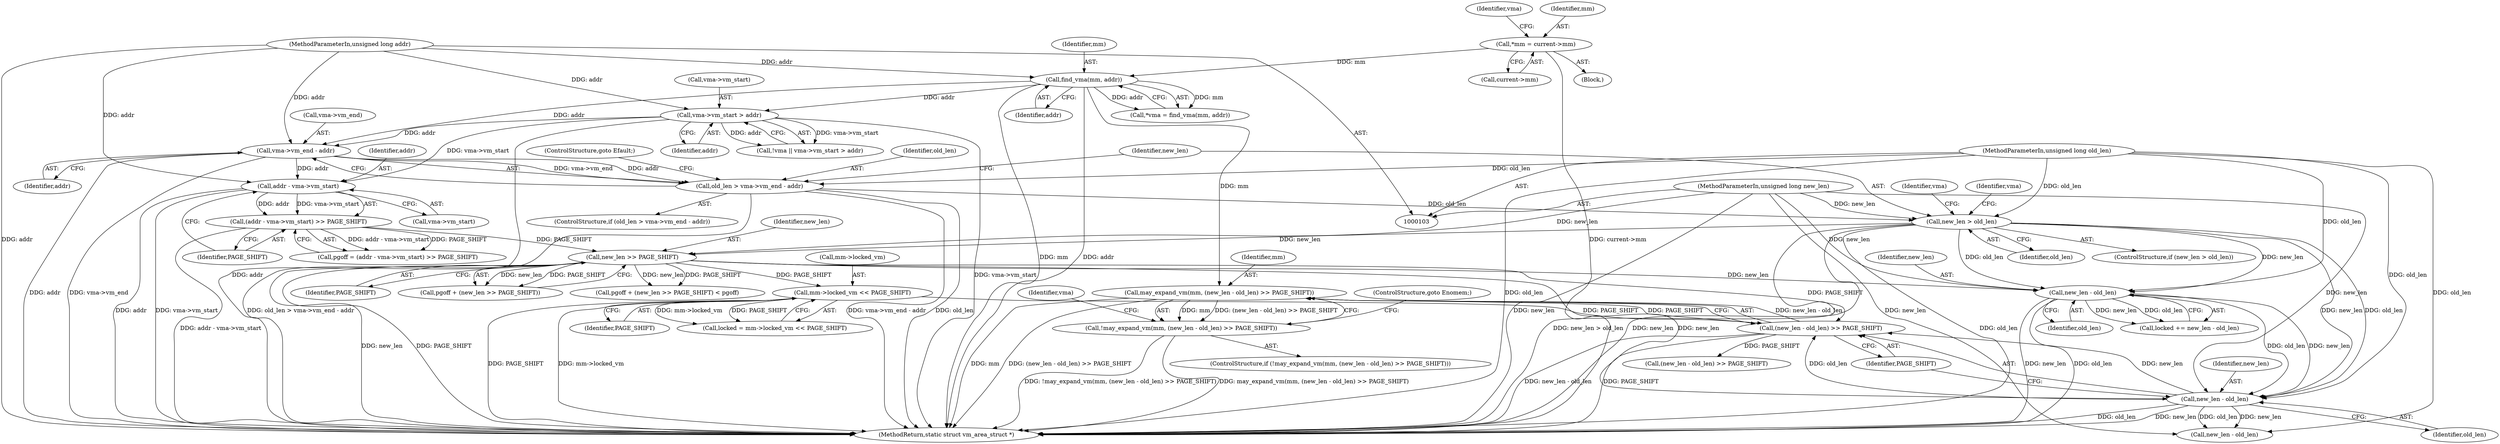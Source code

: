 digraph "0_linux_982134ba62618c2d69fbbbd166d0a11ee3b7e3d8@pointer" {
"1000218" [label="(Call,may_expand_vm(mm, (new_len - old_len) >> PAGE_SHIFT))"];
"1000118" [label="(Call,find_vma(mm, addr))"];
"1000110" [label="(Call,*mm = current->mm)"];
"1000104" [label="(MethodParameterIn,unsigned long addr)"];
"1000220" [label="(Call,(new_len - old_len) >> PAGE_SHIFT)"];
"1000221" [label="(Call,new_len - old_len)"];
"1000177" [label="(Call,new_len >> PAGE_SHIFT)"];
"1000145" [label="(Call,new_len > old_len)"];
"1000106" [label="(MethodParameterIn,unsigned long new_len)"];
"1000136" [label="(Call,old_len > vma->vm_end - addr)"];
"1000105" [label="(MethodParameterIn,unsigned long old_len)"];
"1000138" [label="(Call,vma->vm_end - addr)"];
"1000125" [label="(Call,vma->vm_start > addr)"];
"1000161" [label="(Call,(addr - vma->vm_start) >> PAGE_SHIFT)"];
"1000162" [label="(Call,addr - vma->vm_start)"];
"1000204" [label="(Call,new_len - old_len)"];
"1000193" [label="(Call,mm->locked_vm << PAGE_SHIFT)"];
"1000217" [label="(Call,!may_expand_vm(mm, (new_len - old_len) >> PAGE_SHIFT))"];
"1000175" [label="(Call,pgoff + (new_len >> PAGE_SHIFT))"];
"1000162" [label="(Call,addr - vma->vm_start)"];
"1000117" [label="(Identifier,vma)"];
"1000119" [label="(Identifier,mm)"];
"1000138" [label="(Call,vma->vm_end - addr)"];
"1000105" [label="(MethodParameterIn,unsigned long old_len)"];
"1000237" [label="(Call,new_len - old_len)"];
"1000142" [label="(Identifier,addr)"];
"1000110" [label="(Call,*mm = current->mm)"];
"1000153" [label="(Identifier,vma)"];
"1000108" [label="(Block,)"];
"1000163" [label="(Identifier,addr)"];
"1000118" [label="(Call,find_vma(mm, addr))"];
"1000136" [label="(Call,old_len > vma->vm_end - addr)"];
"1000161" [label="(Call,(addr - vma->vm_start) >> PAGE_SHIFT)"];
"1000135" [label="(ControlStructure,if (old_len > vma->vm_end - addr))"];
"1000129" [label="(Identifier,addr)"];
"1000177" [label="(Call,new_len >> PAGE_SHIFT)"];
"1000223" [label="(Identifier,old_len)"];
"1000206" [label="(Identifier,old_len)"];
"1000216" [label="(ControlStructure,if (!may_expand_vm(mm, (new_len - old_len) >> PAGE_SHIFT)))"];
"1000164" [label="(Call,vma->vm_start)"];
"1000219" [label="(Identifier,mm)"];
"1000147" [label="(Identifier,old_len)"];
"1000111" [label="(Identifier,mm)"];
"1000174" [label="(Call,pgoff + (new_len >> PAGE_SHIFT) < pgoff)"];
"1000106" [label="(MethodParameterIn,unsigned long new_len)"];
"1000112" [label="(Call,current->mm)"];
"1000222" [label="(Identifier,new_len)"];
"1000185" [label="(Identifier,vma)"];
"1000229" [label="(Identifier,vma)"];
"1000221" [label="(Call,new_len - old_len)"];
"1000202" [label="(Call,locked += new_len - old_len)"];
"1000197" [label="(Identifier,PAGE_SHIFT)"];
"1000145" [label="(Call,new_len > old_len)"];
"1000220" [label="(Call,(new_len - old_len) >> PAGE_SHIFT)"];
"1000104" [label="(MethodParameterIn,unsigned long addr)"];
"1000193" [label="(Call,mm->locked_vm << PAGE_SHIFT)"];
"1000271" [label="(MethodReturn,static struct vm_area_struct *)"];
"1000122" [label="(Call,!vma || vma->vm_start > addr)"];
"1000126" [label="(Call,vma->vm_start)"];
"1000225" [label="(ControlStructure,goto Enomem;)"];
"1000178" [label="(Identifier,new_len)"];
"1000125" [label="(Call,vma->vm_start > addr)"];
"1000116" [label="(Call,*vma = find_vma(mm, addr))"];
"1000139" [label="(Call,vma->vm_end)"];
"1000120" [label="(Identifier,addr)"];
"1000167" [label="(Identifier,PAGE_SHIFT)"];
"1000137" [label="(Identifier,old_len)"];
"1000204" [label="(Call,new_len - old_len)"];
"1000236" [label="(Call,(new_len - old_len) >> PAGE_SHIFT)"];
"1000217" [label="(Call,!may_expand_vm(mm, (new_len - old_len) >> PAGE_SHIFT))"];
"1000191" [label="(Call,locked = mm->locked_vm << PAGE_SHIFT)"];
"1000224" [label="(Identifier,PAGE_SHIFT)"];
"1000146" [label="(Identifier,new_len)"];
"1000159" [label="(Call,pgoff = (addr - vma->vm_start) >> PAGE_SHIFT)"];
"1000143" [label="(ControlStructure,goto Efault;)"];
"1000218" [label="(Call,may_expand_vm(mm, (new_len - old_len) >> PAGE_SHIFT))"];
"1000194" [label="(Call,mm->locked_vm)"];
"1000179" [label="(Identifier,PAGE_SHIFT)"];
"1000205" [label="(Identifier,new_len)"];
"1000144" [label="(ControlStructure,if (new_len > old_len))"];
"1000218" -> "1000217"  [label="AST: "];
"1000218" -> "1000220"  [label="CFG: "];
"1000219" -> "1000218"  [label="AST: "];
"1000220" -> "1000218"  [label="AST: "];
"1000217" -> "1000218"  [label="CFG: "];
"1000218" -> "1000271"  [label="DDG: mm"];
"1000218" -> "1000271"  [label="DDG: (new_len - old_len) >> PAGE_SHIFT"];
"1000218" -> "1000217"  [label="DDG: mm"];
"1000218" -> "1000217"  [label="DDG: (new_len - old_len) >> PAGE_SHIFT"];
"1000118" -> "1000218"  [label="DDG: mm"];
"1000220" -> "1000218"  [label="DDG: new_len - old_len"];
"1000220" -> "1000218"  [label="DDG: PAGE_SHIFT"];
"1000118" -> "1000116"  [label="AST: "];
"1000118" -> "1000120"  [label="CFG: "];
"1000119" -> "1000118"  [label="AST: "];
"1000120" -> "1000118"  [label="AST: "];
"1000116" -> "1000118"  [label="CFG: "];
"1000118" -> "1000271"  [label="DDG: addr"];
"1000118" -> "1000271"  [label="DDG: mm"];
"1000118" -> "1000116"  [label="DDG: mm"];
"1000118" -> "1000116"  [label="DDG: addr"];
"1000110" -> "1000118"  [label="DDG: mm"];
"1000104" -> "1000118"  [label="DDG: addr"];
"1000118" -> "1000125"  [label="DDG: addr"];
"1000118" -> "1000138"  [label="DDG: addr"];
"1000110" -> "1000108"  [label="AST: "];
"1000110" -> "1000112"  [label="CFG: "];
"1000111" -> "1000110"  [label="AST: "];
"1000112" -> "1000110"  [label="AST: "];
"1000117" -> "1000110"  [label="CFG: "];
"1000110" -> "1000271"  [label="DDG: current->mm"];
"1000104" -> "1000103"  [label="AST: "];
"1000104" -> "1000271"  [label="DDG: addr"];
"1000104" -> "1000125"  [label="DDG: addr"];
"1000104" -> "1000138"  [label="DDG: addr"];
"1000104" -> "1000162"  [label="DDG: addr"];
"1000220" -> "1000224"  [label="CFG: "];
"1000221" -> "1000220"  [label="AST: "];
"1000224" -> "1000220"  [label="AST: "];
"1000220" -> "1000271"  [label="DDG: new_len - old_len"];
"1000220" -> "1000271"  [label="DDG: PAGE_SHIFT"];
"1000221" -> "1000220"  [label="DDG: new_len"];
"1000221" -> "1000220"  [label="DDG: old_len"];
"1000177" -> "1000220"  [label="DDG: PAGE_SHIFT"];
"1000193" -> "1000220"  [label="DDG: PAGE_SHIFT"];
"1000220" -> "1000236"  [label="DDG: PAGE_SHIFT"];
"1000221" -> "1000223"  [label="CFG: "];
"1000222" -> "1000221"  [label="AST: "];
"1000223" -> "1000221"  [label="AST: "];
"1000224" -> "1000221"  [label="CFG: "];
"1000221" -> "1000271"  [label="DDG: old_len"];
"1000221" -> "1000271"  [label="DDG: new_len"];
"1000177" -> "1000221"  [label="DDG: new_len"];
"1000204" -> "1000221"  [label="DDG: new_len"];
"1000204" -> "1000221"  [label="DDG: old_len"];
"1000145" -> "1000221"  [label="DDG: new_len"];
"1000145" -> "1000221"  [label="DDG: old_len"];
"1000106" -> "1000221"  [label="DDG: new_len"];
"1000105" -> "1000221"  [label="DDG: old_len"];
"1000221" -> "1000237"  [label="DDG: new_len"];
"1000221" -> "1000237"  [label="DDG: old_len"];
"1000177" -> "1000175"  [label="AST: "];
"1000177" -> "1000179"  [label="CFG: "];
"1000178" -> "1000177"  [label="AST: "];
"1000179" -> "1000177"  [label="AST: "];
"1000175" -> "1000177"  [label="CFG: "];
"1000177" -> "1000271"  [label="DDG: new_len"];
"1000177" -> "1000271"  [label="DDG: PAGE_SHIFT"];
"1000177" -> "1000174"  [label="DDG: new_len"];
"1000177" -> "1000174"  [label="DDG: PAGE_SHIFT"];
"1000177" -> "1000175"  [label="DDG: new_len"];
"1000177" -> "1000175"  [label="DDG: PAGE_SHIFT"];
"1000145" -> "1000177"  [label="DDG: new_len"];
"1000106" -> "1000177"  [label="DDG: new_len"];
"1000161" -> "1000177"  [label="DDG: PAGE_SHIFT"];
"1000177" -> "1000193"  [label="DDG: PAGE_SHIFT"];
"1000177" -> "1000204"  [label="DDG: new_len"];
"1000145" -> "1000144"  [label="AST: "];
"1000145" -> "1000147"  [label="CFG: "];
"1000146" -> "1000145"  [label="AST: "];
"1000147" -> "1000145"  [label="AST: "];
"1000153" -> "1000145"  [label="CFG: "];
"1000185" -> "1000145"  [label="CFG: "];
"1000145" -> "1000271"  [label="DDG: new_len > old_len"];
"1000145" -> "1000271"  [label="DDG: new_len"];
"1000145" -> "1000271"  [label="DDG: old_len"];
"1000106" -> "1000145"  [label="DDG: new_len"];
"1000136" -> "1000145"  [label="DDG: old_len"];
"1000105" -> "1000145"  [label="DDG: old_len"];
"1000145" -> "1000204"  [label="DDG: new_len"];
"1000145" -> "1000204"  [label="DDG: old_len"];
"1000106" -> "1000103"  [label="AST: "];
"1000106" -> "1000271"  [label="DDG: new_len"];
"1000106" -> "1000204"  [label="DDG: new_len"];
"1000106" -> "1000237"  [label="DDG: new_len"];
"1000136" -> "1000135"  [label="AST: "];
"1000136" -> "1000138"  [label="CFG: "];
"1000137" -> "1000136"  [label="AST: "];
"1000138" -> "1000136"  [label="AST: "];
"1000143" -> "1000136"  [label="CFG: "];
"1000146" -> "1000136"  [label="CFG: "];
"1000136" -> "1000271"  [label="DDG: old_len > vma->vm_end - addr"];
"1000136" -> "1000271"  [label="DDG: vma->vm_end - addr"];
"1000136" -> "1000271"  [label="DDG: old_len"];
"1000105" -> "1000136"  [label="DDG: old_len"];
"1000138" -> "1000136"  [label="DDG: vma->vm_end"];
"1000138" -> "1000136"  [label="DDG: addr"];
"1000105" -> "1000103"  [label="AST: "];
"1000105" -> "1000271"  [label="DDG: old_len"];
"1000105" -> "1000204"  [label="DDG: old_len"];
"1000105" -> "1000237"  [label="DDG: old_len"];
"1000138" -> "1000142"  [label="CFG: "];
"1000139" -> "1000138"  [label="AST: "];
"1000142" -> "1000138"  [label="AST: "];
"1000138" -> "1000271"  [label="DDG: addr"];
"1000138" -> "1000271"  [label="DDG: vma->vm_end"];
"1000125" -> "1000138"  [label="DDG: addr"];
"1000138" -> "1000162"  [label="DDG: addr"];
"1000125" -> "1000122"  [label="AST: "];
"1000125" -> "1000129"  [label="CFG: "];
"1000126" -> "1000125"  [label="AST: "];
"1000129" -> "1000125"  [label="AST: "];
"1000122" -> "1000125"  [label="CFG: "];
"1000125" -> "1000271"  [label="DDG: vma->vm_start"];
"1000125" -> "1000271"  [label="DDG: addr"];
"1000125" -> "1000122"  [label="DDG: vma->vm_start"];
"1000125" -> "1000122"  [label="DDG: addr"];
"1000125" -> "1000162"  [label="DDG: vma->vm_start"];
"1000161" -> "1000159"  [label="AST: "];
"1000161" -> "1000167"  [label="CFG: "];
"1000162" -> "1000161"  [label="AST: "];
"1000167" -> "1000161"  [label="AST: "];
"1000159" -> "1000161"  [label="CFG: "];
"1000161" -> "1000271"  [label="DDG: addr - vma->vm_start"];
"1000161" -> "1000159"  [label="DDG: addr - vma->vm_start"];
"1000161" -> "1000159"  [label="DDG: PAGE_SHIFT"];
"1000162" -> "1000161"  [label="DDG: addr"];
"1000162" -> "1000161"  [label="DDG: vma->vm_start"];
"1000162" -> "1000164"  [label="CFG: "];
"1000163" -> "1000162"  [label="AST: "];
"1000164" -> "1000162"  [label="AST: "];
"1000167" -> "1000162"  [label="CFG: "];
"1000162" -> "1000271"  [label="DDG: vma->vm_start"];
"1000162" -> "1000271"  [label="DDG: addr"];
"1000204" -> "1000202"  [label="AST: "];
"1000204" -> "1000206"  [label="CFG: "];
"1000205" -> "1000204"  [label="AST: "];
"1000206" -> "1000204"  [label="AST: "];
"1000202" -> "1000204"  [label="CFG: "];
"1000204" -> "1000271"  [label="DDG: old_len"];
"1000204" -> "1000271"  [label="DDG: new_len"];
"1000204" -> "1000202"  [label="DDG: new_len"];
"1000204" -> "1000202"  [label="DDG: old_len"];
"1000193" -> "1000191"  [label="AST: "];
"1000193" -> "1000197"  [label="CFG: "];
"1000194" -> "1000193"  [label="AST: "];
"1000197" -> "1000193"  [label="AST: "];
"1000191" -> "1000193"  [label="CFG: "];
"1000193" -> "1000271"  [label="DDG: PAGE_SHIFT"];
"1000193" -> "1000271"  [label="DDG: mm->locked_vm"];
"1000193" -> "1000191"  [label="DDG: mm->locked_vm"];
"1000193" -> "1000191"  [label="DDG: PAGE_SHIFT"];
"1000217" -> "1000216"  [label="AST: "];
"1000225" -> "1000217"  [label="CFG: "];
"1000229" -> "1000217"  [label="CFG: "];
"1000217" -> "1000271"  [label="DDG: !may_expand_vm(mm, (new_len - old_len) >> PAGE_SHIFT)"];
"1000217" -> "1000271"  [label="DDG: may_expand_vm(mm, (new_len - old_len) >> PAGE_SHIFT)"];
}
